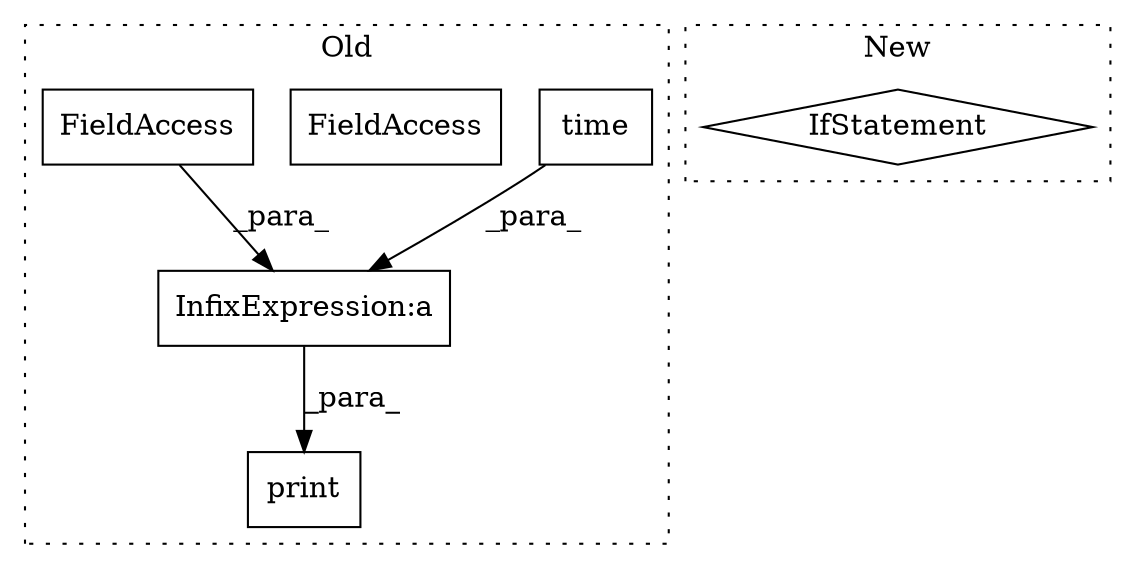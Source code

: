 digraph G {
subgraph cluster0 {
1 [label="time" a="32" s="2098" l="6" shape="box"];
3 [label="InfixExpression:a" a="27" s="2104" l="3" shape="box"];
4 [label="print" a="32" s="2063,2118" l="6,1" shape="box"];
5 [label="FieldAccess" a="22" s="2107" l="10" shape="box"];
6 [label="FieldAccess" a="22" s="2107" l="10" shape="box"];
label = "Old";
style="dotted";
}
subgraph cluster1 {
2 [label="IfStatement" a="25" s="3226" l="26" shape="diamond"];
label = "New";
style="dotted";
}
1 -> 3 [label="_para_"];
3 -> 4 [label="_para_"];
6 -> 3 [label="_para_"];
}